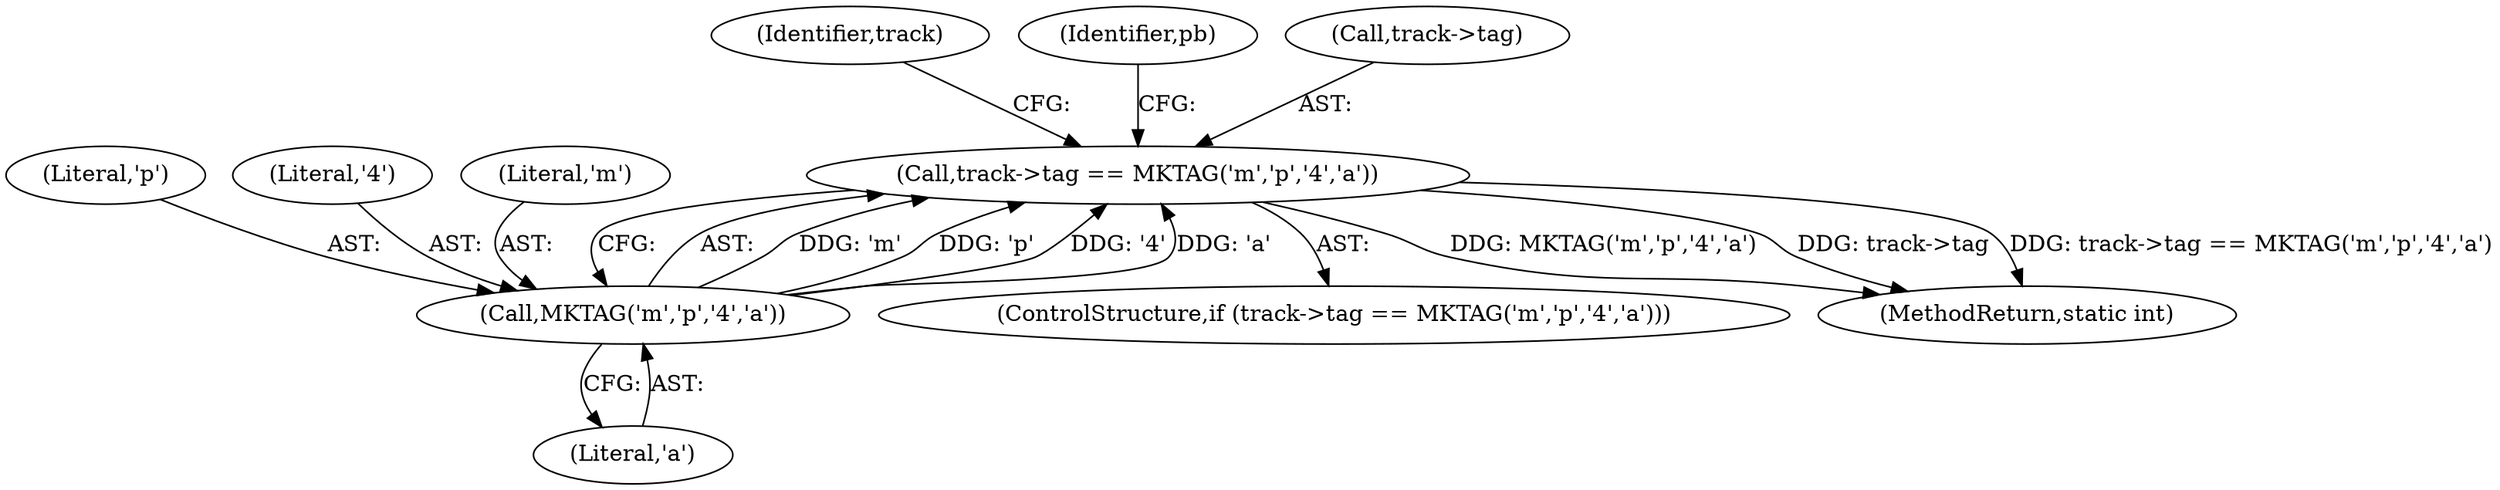digraph "0_FFmpeg_fa19fbcf712a6a6cc5a5cfdc3254a97b9bce6582@pointer" {
"1000625" [label="(Call,track->tag == MKTAG('m','p','4','a'))"];
"1000629" [label="(Call,MKTAG('m','p','4','a'))"];
"1000631" [label="(Literal,'p')"];
"1000642" [label="(Identifier,track)"];
"1000767" [label="(MethodReturn,static int)"];
"1000635" [label="(Identifier,pb)"];
"1000632" [label="(Literal,'4')"];
"1000624" [label="(ControlStructure,if (track->tag == MKTAG('m','p','4','a')))"];
"1000630" [label="(Literal,'m')"];
"1000629" [label="(Call,MKTAG('m','p','4','a'))"];
"1000626" [label="(Call,track->tag)"];
"1000625" [label="(Call,track->tag == MKTAG('m','p','4','a'))"];
"1000633" [label="(Literal,'a')"];
"1000625" -> "1000624"  [label="AST: "];
"1000625" -> "1000629"  [label="CFG: "];
"1000626" -> "1000625"  [label="AST: "];
"1000629" -> "1000625"  [label="AST: "];
"1000635" -> "1000625"  [label="CFG: "];
"1000642" -> "1000625"  [label="CFG: "];
"1000625" -> "1000767"  [label="DDG: MKTAG('m','p','4','a')"];
"1000625" -> "1000767"  [label="DDG: track->tag"];
"1000625" -> "1000767"  [label="DDG: track->tag == MKTAG('m','p','4','a')"];
"1000629" -> "1000625"  [label="DDG: 'm'"];
"1000629" -> "1000625"  [label="DDG: 'p'"];
"1000629" -> "1000625"  [label="DDG: '4'"];
"1000629" -> "1000625"  [label="DDG: 'a'"];
"1000629" -> "1000633"  [label="CFG: "];
"1000630" -> "1000629"  [label="AST: "];
"1000631" -> "1000629"  [label="AST: "];
"1000632" -> "1000629"  [label="AST: "];
"1000633" -> "1000629"  [label="AST: "];
}
